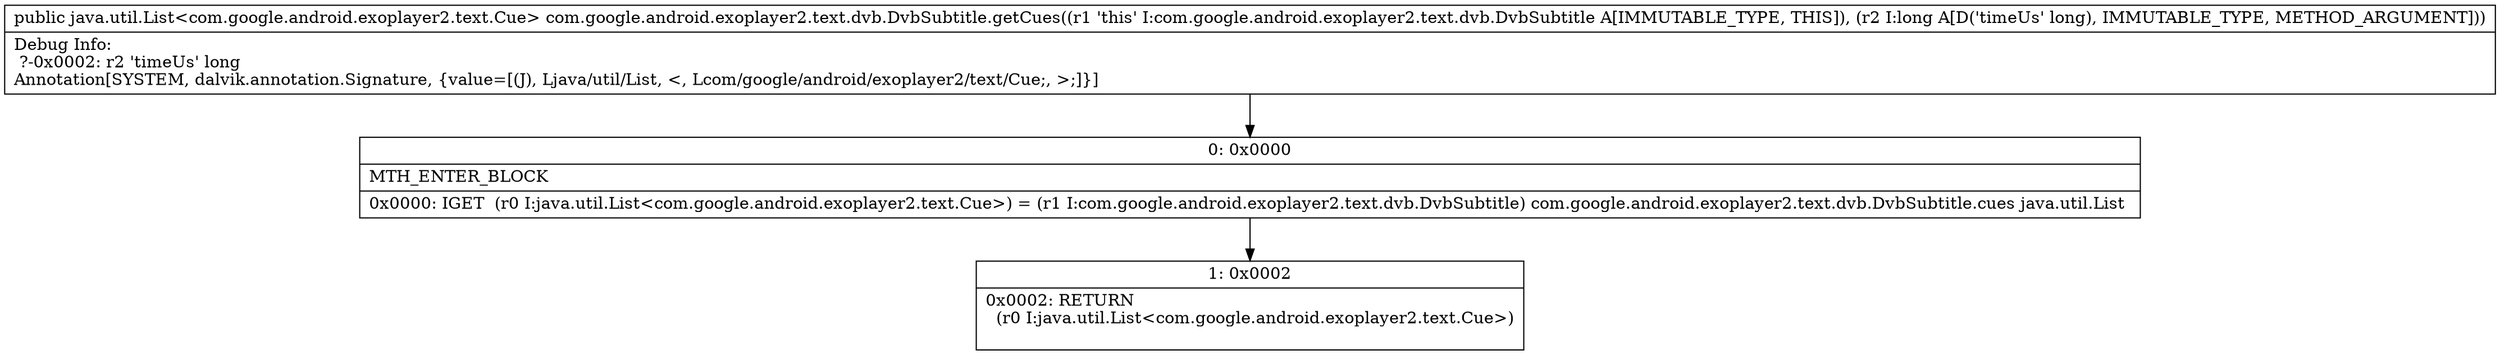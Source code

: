 digraph "CFG forcom.google.android.exoplayer2.text.dvb.DvbSubtitle.getCues(J)Ljava\/util\/List;" {
Node_0 [shape=record,label="{0\:\ 0x0000|MTH_ENTER_BLOCK\l|0x0000: IGET  (r0 I:java.util.List\<com.google.android.exoplayer2.text.Cue\>) = (r1 I:com.google.android.exoplayer2.text.dvb.DvbSubtitle) com.google.android.exoplayer2.text.dvb.DvbSubtitle.cues java.util.List \l}"];
Node_1 [shape=record,label="{1\:\ 0x0002|0x0002: RETURN  \l  (r0 I:java.util.List\<com.google.android.exoplayer2.text.Cue\>)\l \l}"];
MethodNode[shape=record,label="{public java.util.List\<com.google.android.exoplayer2.text.Cue\> com.google.android.exoplayer2.text.dvb.DvbSubtitle.getCues((r1 'this' I:com.google.android.exoplayer2.text.dvb.DvbSubtitle A[IMMUTABLE_TYPE, THIS]), (r2 I:long A[D('timeUs' long), IMMUTABLE_TYPE, METHOD_ARGUMENT]))  | Debug Info:\l  ?\-0x0002: r2 'timeUs' long\lAnnotation[SYSTEM, dalvik.annotation.Signature, \{value=[(J), Ljava\/util\/List, \<, Lcom\/google\/android\/exoplayer2\/text\/Cue;, \>;]\}]\l}"];
MethodNode -> Node_0;
Node_0 -> Node_1;
}

